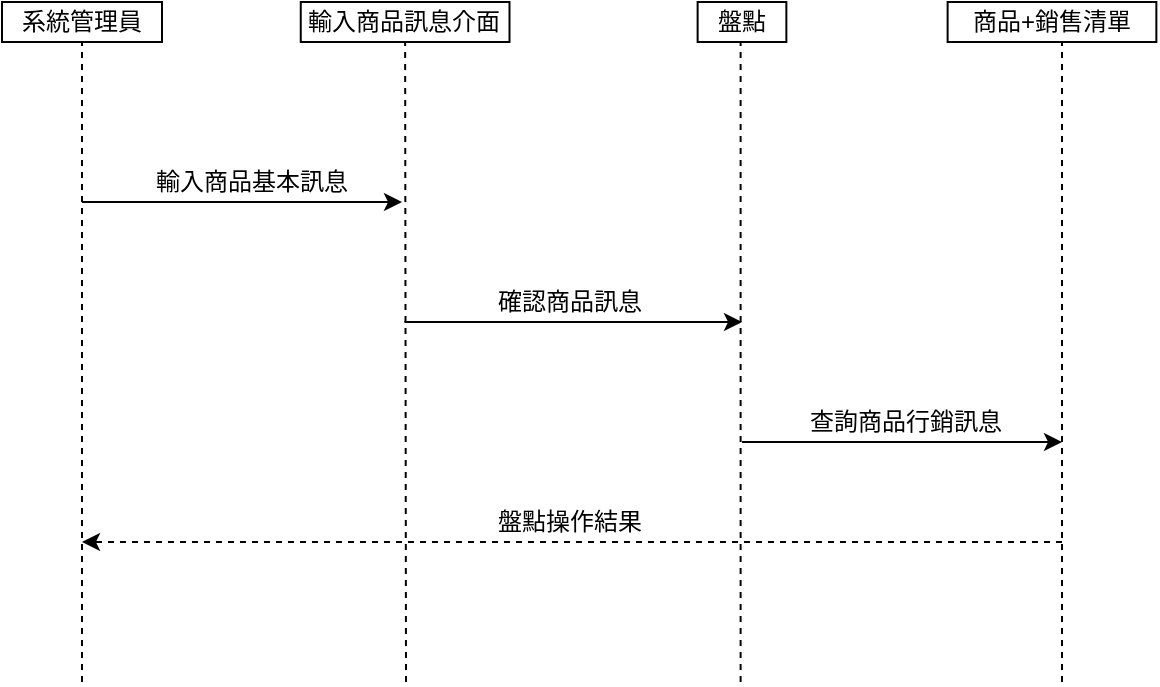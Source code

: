 <mxfile version="22.1.15" type="github">
  <diagram name="第 1 页" id="YdMw0qPAJO10bd_a6bOv">
    <mxGraphModel dx="-228" dy="751" grid="1" gridSize="10" guides="1" tooltips="1" connect="1" arrows="1" fold="1" page="1" pageScale="1" pageWidth="827" pageHeight="1169" math="0" shadow="0">
      <root>
        <mxCell id="0" />
        <mxCell id="1" parent="0" />
        <mxCell id="HH-lSywt3Ca6aXhcrBap-1" value="系統管理員" style="rounded=0;whiteSpace=wrap;html=1;" vertex="1" parent="1">
          <mxGeometry x="1740" y="130" width="80" height="20" as="geometry" />
        </mxCell>
        <mxCell id="HH-lSywt3Ca6aXhcrBap-2" value="輸入商品訊息介面" style="rounded=0;whiteSpace=wrap;html=1;" vertex="1" parent="1">
          <mxGeometry x="1889.38" y="130" width="104.37" height="20" as="geometry" />
        </mxCell>
        <mxCell id="HH-lSywt3Ca6aXhcrBap-3" value="盤點" style="rounded=0;whiteSpace=wrap;html=1;" vertex="1" parent="1">
          <mxGeometry x="2087.81" y="130" width="44.37" height="20" as="geometry" />
        </mxCell>
        <mxCell id="HH-lSywt3Ca6aXhcrBap-4" value="商品+銷售清單" style="rounded=0;whiteSpace=wrap;html=1;" vertex="1" parent="1">
          <mxGeometry x="2212.81" y="130" width="104.37" height="20" as="geometry" />
        </mxCell>
        <mxCell id="HH-lSywt3Ca6aXhcrBap-5" value="" style="endArrow=none;dashed=1;html=1;rounded=0;entryX=0.5;entryY=1;entryDx=0;entryDy=0;" edge="1" parent="1" target="HH-lSywt3Ca6aXhcrBap-1">
          <mxGeometry width="50" height="50" relative="1" as="geometry">
            <mxPoint x="1780.0" y="470" as="sourcePoint" />
            <mxPoint x="2040.0" y="140" as="targetPoint" />
          </mxGeometry>
        </mxCell>
        <mxCell id="HH-lSywt3Ca6aXhcrBap-6" value="" style="endArrow=none;dashed=1;html=1;rounded=0;entryX=0.5;entryY=1;entryDx=0;entryDy=0;" edge="1" parent="1" target="HH-lSywt3Ca6aXhcrBap-2">
          <mxGeometry width="50" height="50" relative="1" as="geometry">
            <mxPoint x="1942.0" y="470" as="sourcePoint" />
            <mxPoint x="1790.0" y="160" as="targetPoint" />
          </mxGeometry>
        </mxCell>
        <mxCell id="HH-lSywt3Ca6aXhcrBap-7" value="" style="endArrow=none;dashed=1;html=1;rounded=0;entryX=0.5;entryY=1;entryDx=0;entryDy=0;" edge="1" parent="1">
          <mxGeometry width="50" height="50" relative="1" as="geometry">
            <mxPoint x="2109.31" y="470" as="sourcePoint" />
            <mxPoint x="2109.31" y="150" as="targetPoint" />
          </mxGeometry>
        </mxCell>
        <mxCell id="HH-lSywt3Ca6aXhcrBap-8" value="" style="endArrow=none;dashed=1;html=1;rounded=0;entryX=0.5;entryY=1;entryDx=0;entryDy=0;" edge="1" parent="1">
          <mxGeometry width="50" height="50" relative="1" as="geometry">
            <mxPoint x="2270" y="470" as="sourcePoint" />
            <mxPoint x="2270" y="150" as="targetPoint" />
          </mxGeometry>
        </mxCell>
        <mxCell id="HH-lSywt3Ca6aXhcrBap-9" value="" style="endArrow=classic;html=1;rounded=0;" edge="1" parent="1">
          <mxGeometry width="50" height="50" relative="1" as="geometry">
            <mxPoint x="1780.0" y="230" as="sourcePoint" />
            <mxPoint x="1940.0" y="230" as="targetPoint" />
          </mxGeometry>
        </mxCell>
        <mxCell id="HH-lSywt3Ca6aXhcrBap-10" value="輸入商品基本訊息" style="text;html=1;strokeColor=none;fillColor=none;align=center;verticalAlign=middle;whiteSpace=wrap;rounded=0;" vertex="1" parent="1">
          <mxGeometry x="1810.0" y="210" width="110" height="20" as="geometry" />
        </mxCell>
        <mxCell id="HH-lSywt3Ca6aXhcrBap-11" value="" style="endArrow=classic;html=1;rounded=0;" edge="1" parent="1">
          <mxGeometry width="50" height="50" relative="1" as="geometry">
            <mxPoint x="1941.25" y="290" as="sourcePoint" />
            <mxPoint x="2110" y="290" as="targetPoint" />
          </mxGeometry>
        </mxCell>
        <mxCell id="HH-lSywt3Ca6aXhcrBap-12" value="確認商品訊息" style="text;html=1;strokeColor=none;fillColor=none;align=center;verticalAlign=middle;whiteSpace=wrap;rounded=0;" vertex="1" parent="1">
          <mxGeometry x="1968.75" y="270" width="110" height="20" as="geometry" />
        </mxCell>
        <mxCell id="HH-lSywt3Ca6aXhcrBap-13" value="" style="endArrow=classic;html=1;rounded=0;" edge="1" parent="1">
          <mxGeometry width="50" height="50" relative="1" as="geometry">
            <mxPoint x="2110" y="350" as="sourcePoint" />
            <mxPoint x="2270" y="350" as="targetPoint" />
          </mxGeometry>
        </mxCell>
        <mxCell id="HH-lSywt3Ca6aXhcrBap-14" value="查詢商品行銷訊息" style="text;html=1;strokeColor=none;fillColor=none;align=center;verticalAlign=middle;whiteSpace=wrap;rounded=0;" vertex="1" parent="1">
          <mxGeometry x="2136.88" y="330" width="110" height="20" as="geometry" />
        </mxCell>
        <mxCell id="HH-lSywt3Ca6aXhcrBap-15" value="" style="endArrow=classic;html=1;rounded=0;dashed=1;" edge="1" parent="1">
          <mxGeometry width="50" height="50" relative="1" as="geometry">
            <mxPoint x="2270" y="400" as="sourcePoint" />
            <mxPoint x="1780.0" y="400" as="targetPoint" />
          </mxGeometry>
        </mxCell>
        <mxCell id="HH-lSywt3Ca6aXhcrBap-16" value="盤點操作結果" style="text;html=1;strokeColor=none;fillColor=none;align=center;verticalAlign=middle;whiteSpace=wrap;rounded=0;" vertex="1" parent="1">
          <mxGeometry x="1968.75" y="380" width="110" height="20" as="geometry" />
        </mxCell>
      </root>
    </mxGraphModel>
  </diagram>
</mxfile>
